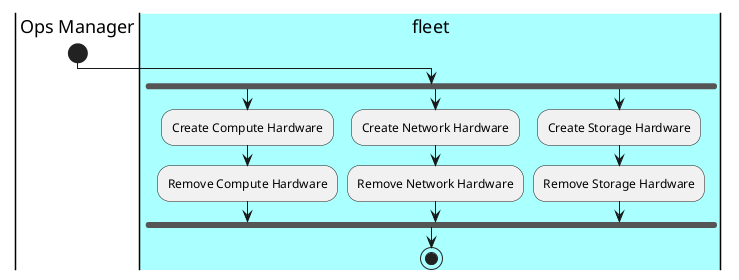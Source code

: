 @startuml
|Ops Manager|
start
|#aaffff|fleet|
fork
:Create Compute Hardware;
:Remove Compute Hardware;
fork again
:Create Network Hardware;
:Remove Network Hardware;
fork again
:Create Storage Hardware;
:Remove Storage Hardware;
fork end

stop
@enduml
